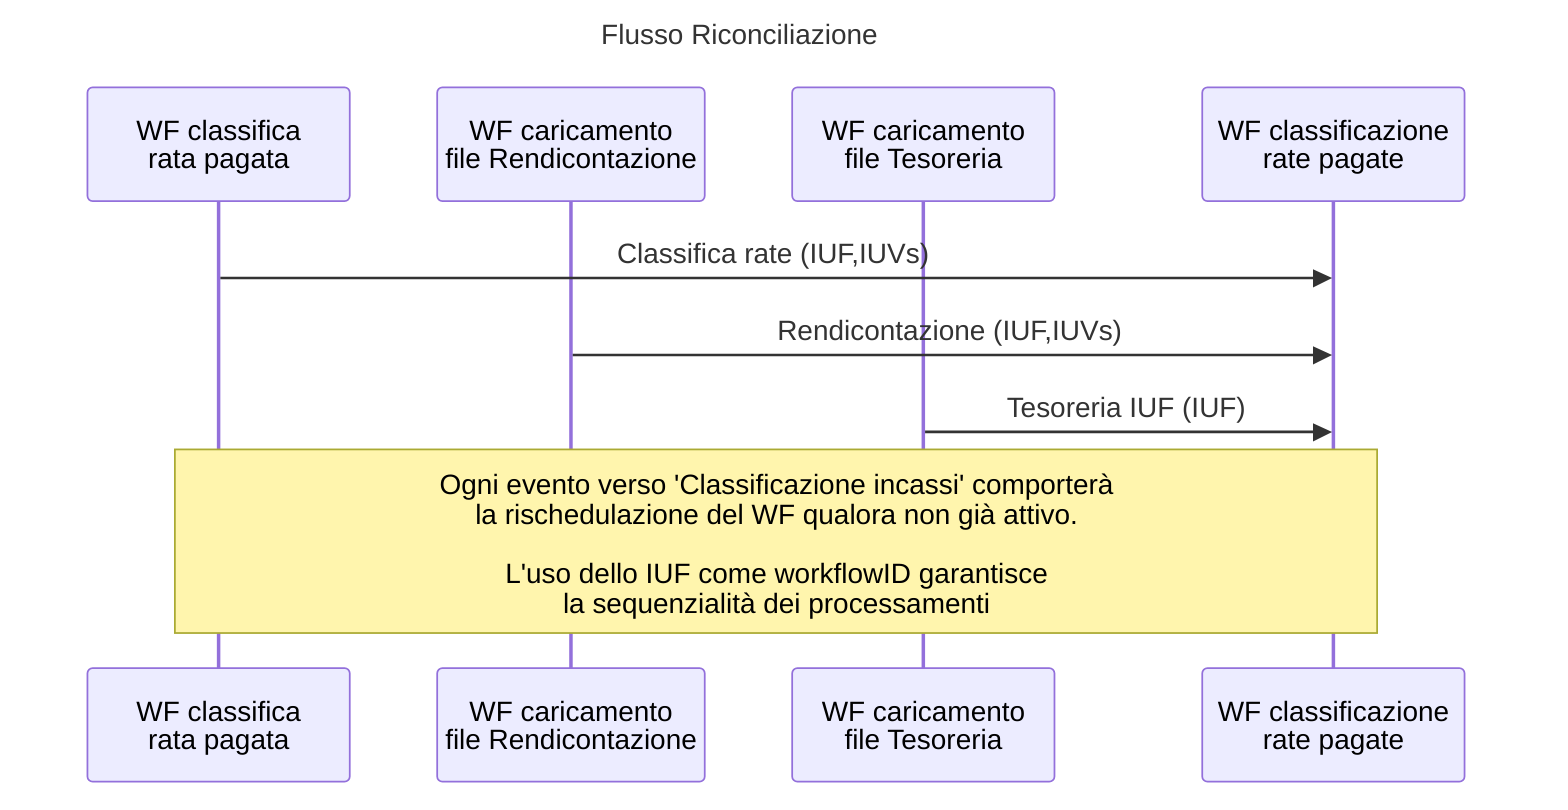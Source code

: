 ---
title: Flusso Riconciliazione
---
sequenceDiagram
    participant WF_RT as WF classifica<BR />rata pagata
    participant WF_R as WF caricamento<BR />file Rendicontazione
    participant WF_T as WF caricamento<BR />file Tesoreria
    participant WF_RC as WF classificazione<BR />rate pagate

    WF_RT ->> WF_RC: Classifica rate (IUF,IUVs)
    WF_R ->> WF_RC: Rendicontazione (IUF,IUVs)
    WF_T ->> WF_RC: Tesoreria IUF (IUF)

    note over WF_RT,WF_RC: Ogni evento verso 'Classificazione incassi' comporterà<BR />la rischedulazione del WF qualora non già attivo.<BR/><BR/>L'uso dello IUF come workflowID garantisce<BR />la sequenzialità dei processamenti